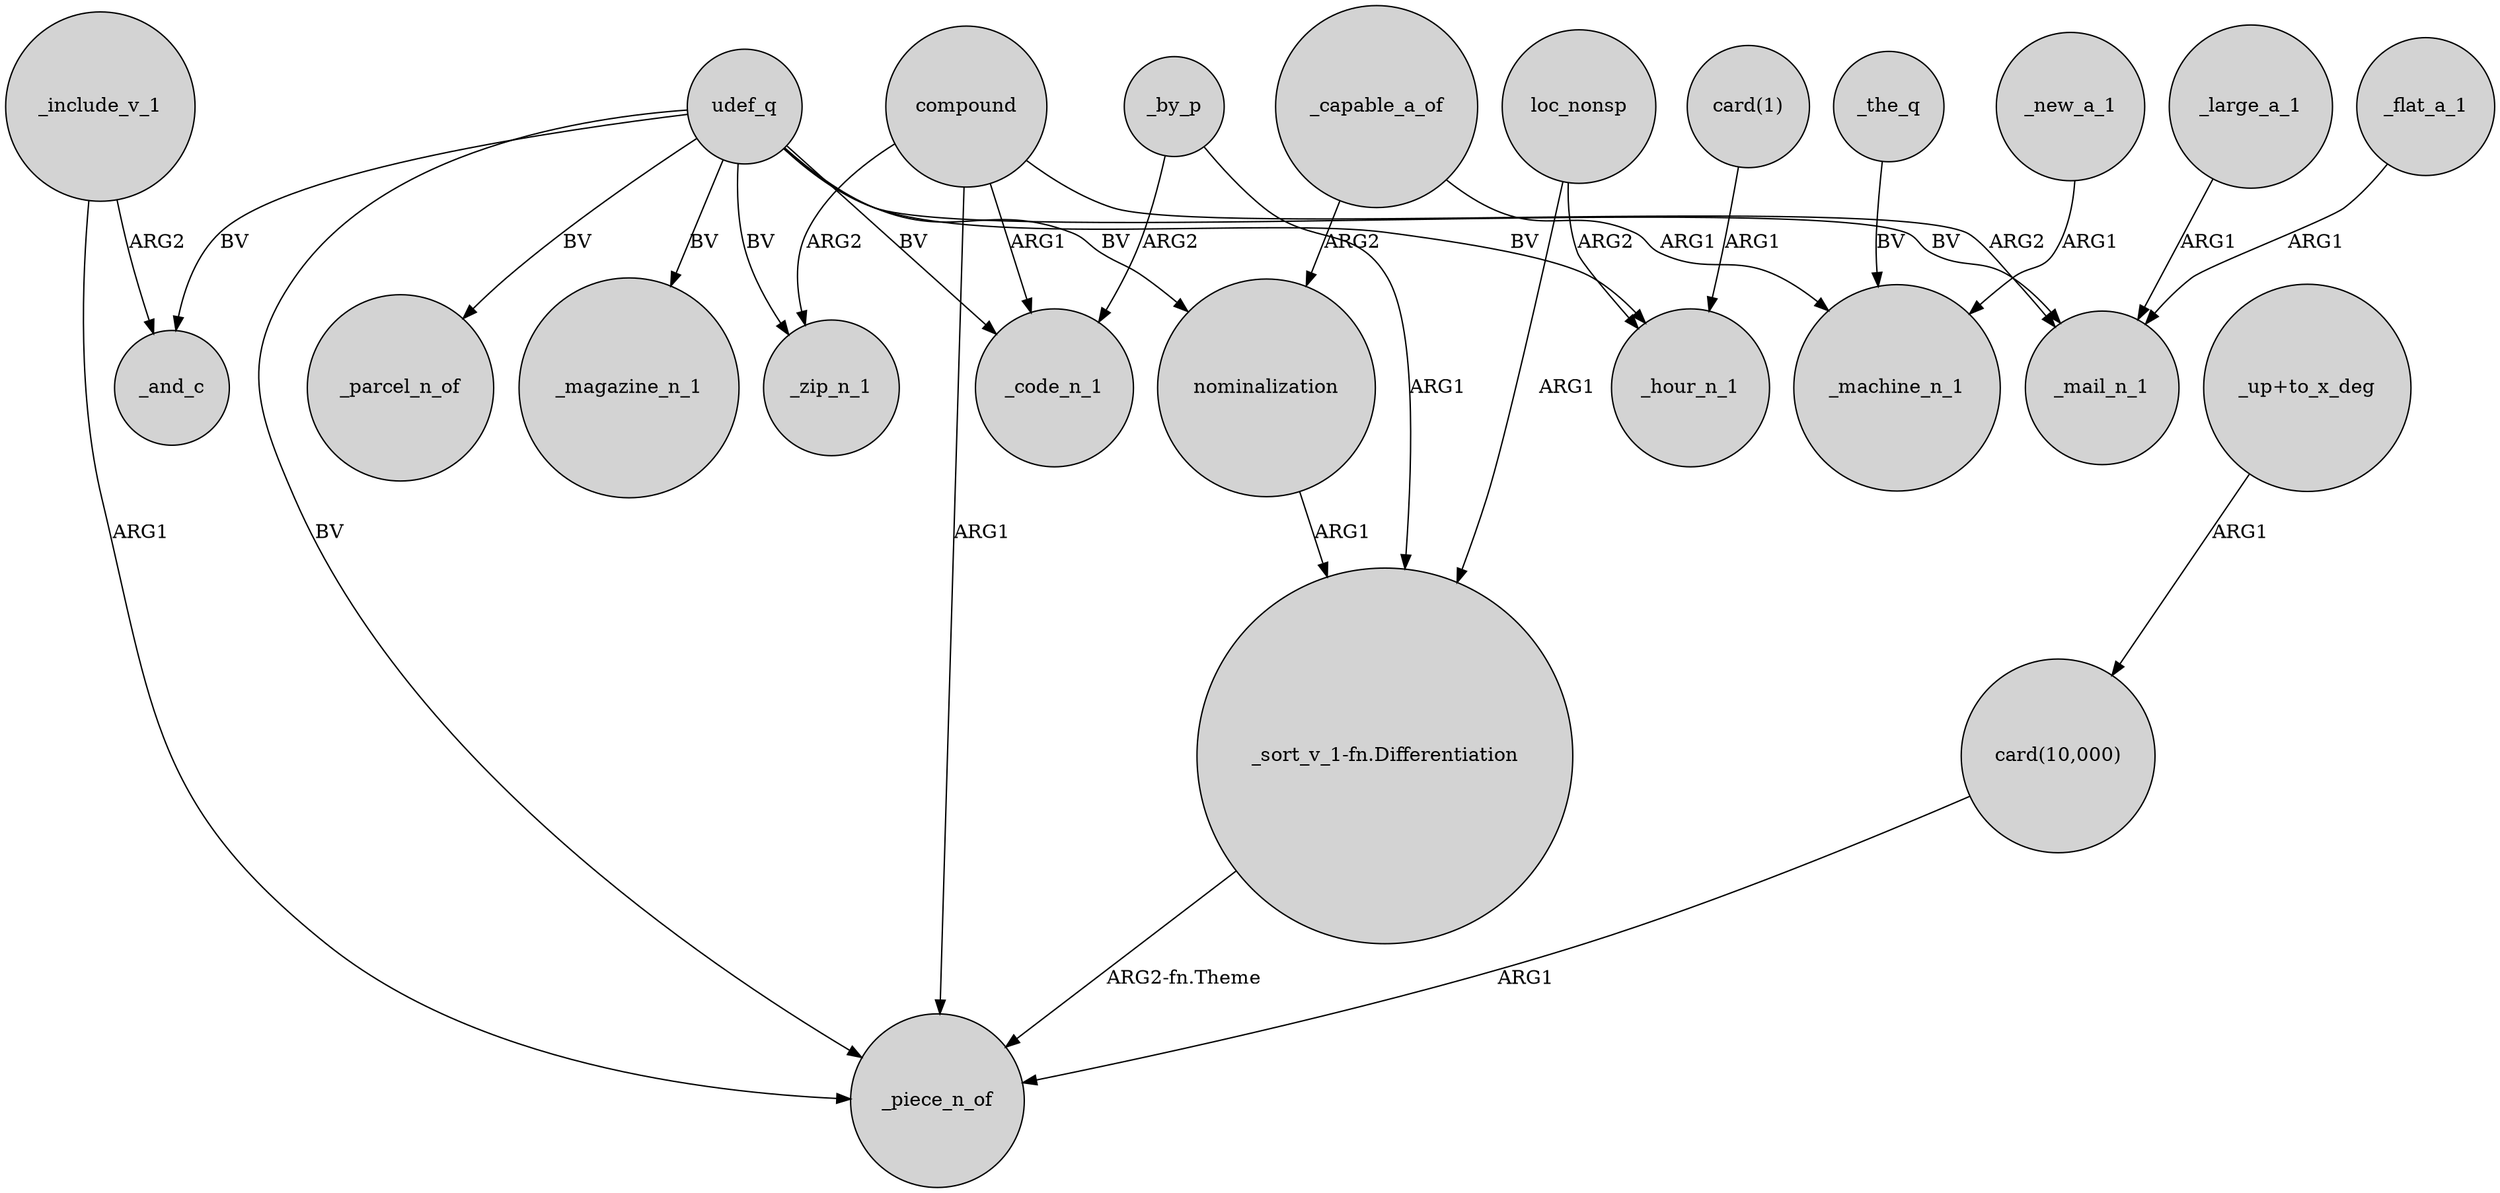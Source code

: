 digraph {
	node [shape=circle style=filled]
	_include_v_1 -> _and_c [label=ARG2]
	_include_v_1 -> _piece_n_of [label=ARG1]
	udef_q -> _parcel_n_of [label=BV]
	_capable_a_of -> nominalization [label=ARG2]
	loc_nonsp -> _hour_n_1 [label=ARG2]
	compound -> _code_n_1 [label=ARG1]
	udef_q -> _hour_n_1 [label=BV]
	"_sort_v_1-fn.Differentiation" -> _piece_n_of [label="ARG2-fn.Theme"]
	compound -> _zip_n_1 [label=ARG2]
	_large_a_1 -> _mail_n_1 [label=ARG1]
	udef_q -> _piece_n_of [label=BV]
	"card(1)" -> _hour_n_1 [label=ARG1]
	udef_q -> _magazine_n_1 [label=BV]
	_the_q -> _machine_n_1 [label=BV]
	compound -> _mail_n_1 [label=ARG2]
	_flat_a_1 -> _mail_n_1 [label=ARG1]
	_new_a_1 -> _machine_n_1 [label=ARG1]
	udef_q -> _zip_n_1 [label=BV]
	udef_q -> _mail_n_1 [label=BV]
	_capable_a_of -> _machine_n_1 [label=ARG1]
	_by_p -> _code_n_1 [label=ARG2]
	udef_q -> nominalization [label=BV]
	compound -> _piece_n_of [label=ARG1]
	nominalization -> "_sort_v_1-fn.Differentiation" [label=ARG1]
	"card(10,000)" -> _piece_n_of [label=ARG1]
	loc_nonsp -> "_sort_v_1-fn.Differentiation" [label=ARG1]
	_by_p -> "_sort_v_1-fn.Differentiation" [label=ARG1]
	udef_q -> _and_c [label=BV]
	"_up+to_x_deg" -> "card(10,000)" [label=ARG1]
	udef_q -> _code_n_1 [label=BV]
}
